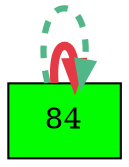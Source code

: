 digraph G{
rankdir=LR;
84 [style=filled, shape=box, fillcolor="#01fd00", label="84"];
84 -> 84 [color="#e63946",penwidth=4.00];
84 -> 84 [color="#52b788",style=dashed,penwidth=3.00];
}
